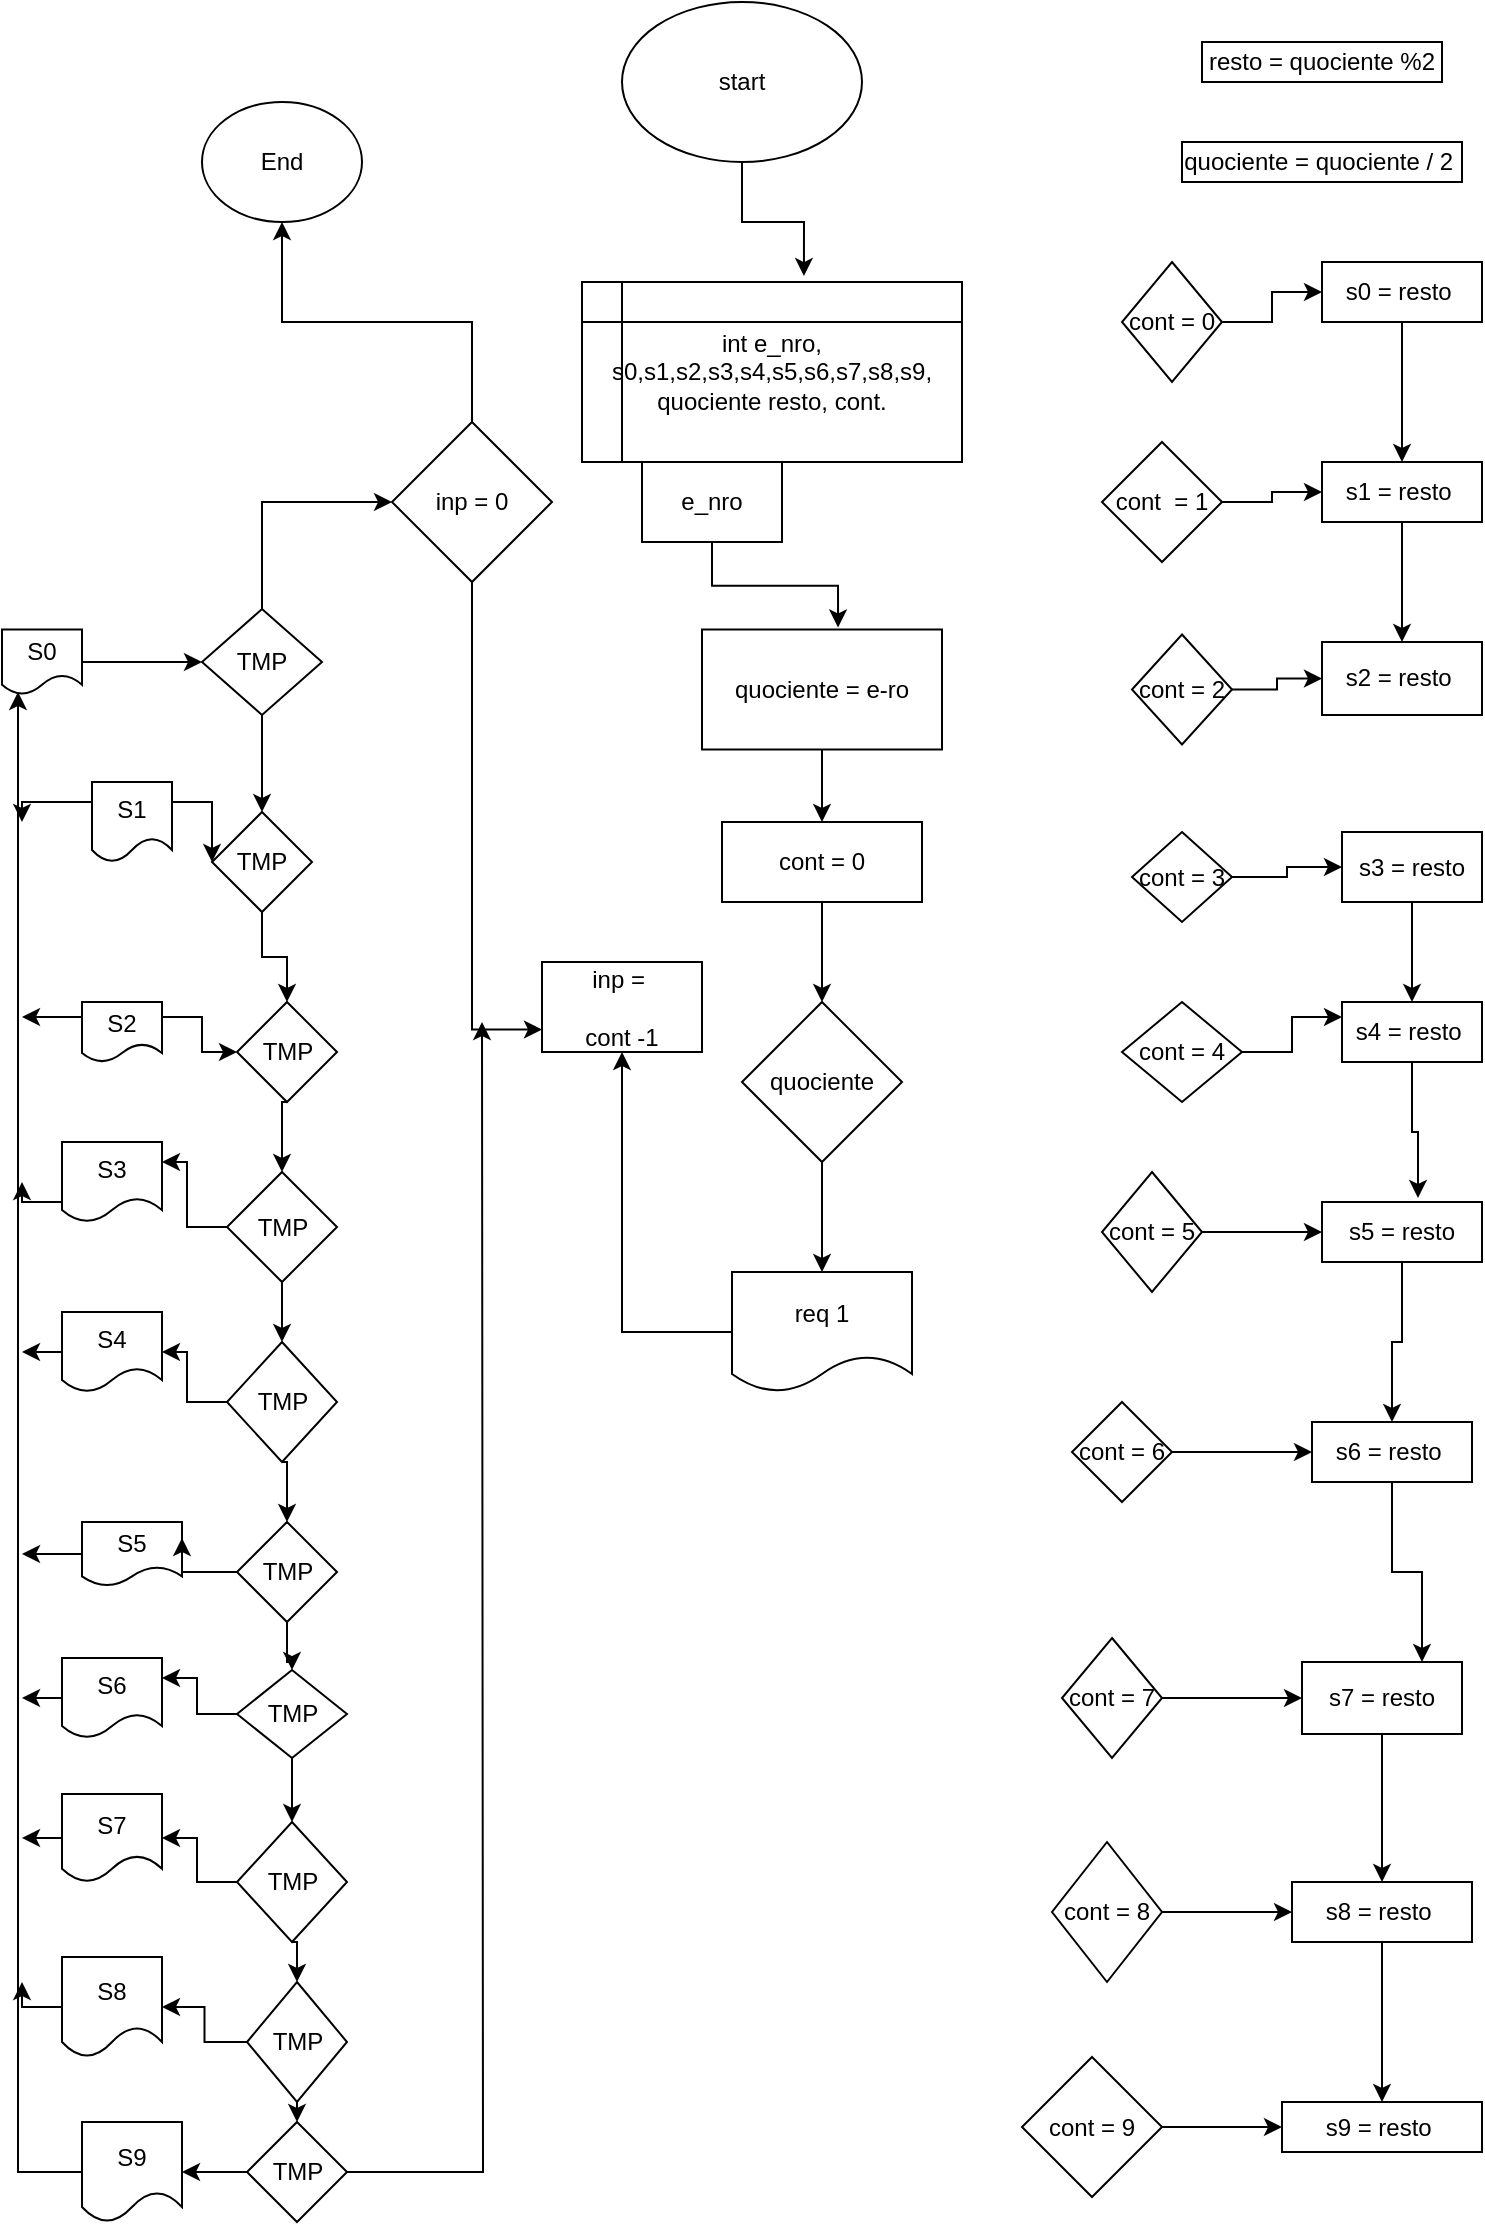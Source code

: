 <mxfile version="17.4.3" type="github">
  <diagram id="EoN_yHfB75YGwRavs9Iq" name="Page-1">
    <mxGraphModel dx="1422" dy="794" grid="1" gridSize="10" guides="1" tooltips="1" connect="1" arrows="1" fold="1" page="1" pageScale="1" pageWidth="827" pageHeight="1169" math="0" shadow="0">
      <root>
        <mxCell id="0" />
        <mxCell id="1" parent="0" />
        <mxCell id="67eRg82LhFTPB7yxBpyM-22" style="edgeStyle=orthogonalEdgeStyle;rounded=0;orthogonalLoop=1;jettySize=auto;html=1;exitX=0.5;exitY=1;exitDx=0;exitDy=0;entryX=0.584;entryY=-0.033;entryDx=0;entryDy=0;entryPerimeter=0;" edge="1" parent="1" source="67eRg82LhFTPB7yxBpyM-1" target="67eRg82LhFTPB7yxBpyM-2">
          <mxGeometry relative="1" as="geometry" />
        </mxCell>
        <mxCell id="67eRg82LhFTPB7yxBpyM-1" value="start" style="ellipse;whiteSpace=wrap;html=1;" vertex="1" parent="1">
          <mxGeometry x="320" y="20" width="120" height="80" as="geometry" />
        </mxCell>
        <mxCell id="67eRg82LhFTPB7yxBpyM-23" style="edgeStyle=orthogonalEdgeStyle;rounded=0;orthogonalLoop=1;jettySize=auto;html=1;exitX=0.5;exitY=1;exitDx=0;exitDy=0;entryX=0.5;entryY=0;entryDx=0;entryDy=0;" edge="1" parent="1" source="67eRg82LhFTPB7yxBpyM-2" target="67eRg82LhFTPB7yxBpyM-3">
          <mxGeometry relative="1" as="geometry" />
        </mxCell>
        <mxCell id="67eRg82LhFTPB7yxBpyM-2" value="int e_nro, s0,s1,s2,s3,s4,s5,s6,s7,s8,s9, quociente resto, cont." style="shape=internalStorage;whiteSpace=wrap;html=1;backgroundOutline=1;" vertex="1" parent="1">
          <mxGeometry x="300" y="160" width="190" height="90" as="geometry" />
        </mxCell>
        <mxCell id="67eRg82LhFTPB7yxBpyM-24" style="edgeStyle=orthogonalEdgeStyle;rounded=0;orthogonalLoop=1;jettySize=auto;html=1;exitX=0.5;exitY=1;exitDx=0;exitDy=0;entryX=0.567;entryY=-0.017;entryDx=0;entryDy=0;entryPerimeter=0;" edge="1" parent="1" source="67eRg82LhFTPB7yxBpyM-3" target="67eRg82LhFTPB7yxBpyM-5">
          <mxGeometry relative="1" as="geometry" />
        </mxCell>
        <mxCell id="67eRg82LhFTPB7yxBpyM-3" value="e_nro" style="rounded=0;whiteSpace=wrap;html=1;" vertex="1" parent="1">
          <mxGeometry x="330" y="250" width="70" height="40" as="geometry" />
        </mxCell>
        <mxCell id="67eRg82LhFTPB7yxBpyM-25" style="edgeStyle=orthogonalEdgeStyle;rounded=0;orthogonalLoop=1;jettySize=auto;html=1;exitX=0.5;exitY=1;exitDx=0;exitDy=0;" edge="1" parent="1" source="67eRg82LhFTPB7yxBpyM-5" target="67eRg82LhFTPB7yxBpyM-7">
          <mxGeometry relative="1" as="geometry" />
        </mxCell>
        <mxCell id="67eRg82LhFTPB7yxBpyM-5" value="quociente = e-ro" style="rounded=0;whiteSpace=wrap;html=1;" vertex="1" parent="1">
          <mxGeometry x="360" y="333.75" width="120" height="60" as="geometry" />
        </mxCell>
        <mxCell id="67eRg82LhFTPB7yxBpyM-26" style="edgeStyle=orthogonalEdgeStyle;rounded=0;orthogonalLoop=1;jettySize=auto;html=1;exitX=0.5;exitY=1;exitDx=0;exitDy=0;entryX=0.5;entryY=0;entryDx=0;entryDy=0;" edge="1" parent="1" source="67eRg82LhFTPB7yxBpyM-7" target="67eRg82LhFTPB7yxBpyM-8">
          <mxGeometry relative="1" as="geometry" />
        </mxCell>
        <mxCell id="67eRg82LhFTPB7yxBpyM-7" value="cont = 0" style="rounded=0;whiteSpace=wrap;html=1;" vertex="1" parent="1">
          <mxGeometry x="370" y="430" width="100" height="40" as="geometry" />
        </mxCell>
        <mxCell id="67eRg82LhFTPB7yxBpyM-27" style="edgeStyle=orthogonalEdgeStyle;rounded=0;orthogonalLoop=1;jettySize=auto;html=1;exitX=0.5;exitY=1;exitDx=0;exitDy=0;entryX=0.5;entryY=0;entryDx=0;entryDy=0;" edge="1" parent="1" source="67eRg82LhFTPB7yxBpyM-8" target="67eRg82LhFTPB7yxBpyM-9">
          <mxGeometry relative="1" as="geometry" />
        </mxCell>
        <mxCell id="67eRg82LhFTPB7yxBpyM-8" value="quociente" style="rhombus;whiteSpace=wrap;html=1;" vertex="1" parent="1">
          <mxGeometry x="380" y="520" width="80" height="80" as="geometry" />
        </mxCell>
        <mxCell id="67eRg82LhFTPB7yxBpyM-38" style="edgeStyle=orthogonalEdgeStyle;rounded=0;orthogonalLoop=1;jettySize=auto;html=1;exitX=0;exitY=0.5;exitDx=0;exitDy=0;entryX=0.5;entryY=1;entryDx=0;entryDy=0;" edge="1" parent="1" source="67eRg82LhFTPB7yxBpyM-9" target="67eRg82LhFTPB7yxBpyM-21">
          <mxGeometry relative="1" as="geometry">
            <Array as="points">
              <mxPoint x="320" y="685" />
              <mxPoint x="320" y="555" />
            </Array>
          </mxGeometry>
        </mxCell>
        <mxCell id="67eRg82LhFTPB7yxBpyM-9" value="req 1" style="shape=document;whiteSpace=wrap;html=1;boundedLbl=1;" vertex="1" parent="1">
          <mxGeometry x="375" y="655" width="90" height="60" as="geometry" />
        </mxCell>
        <mxCell id="67eRg82LhFTPB7yxBpyM-37" style="edgeStyle=orthogonalEdgeStyle;rounded=0;orthogonalLoop=1;jettySize=auto;html=1;exitX=0.5;exitY=0;exitDx=0;exitDy=0;entryX=0.5;entryY=1;entryDx=0;entryDy=0;" edge="1" parent="1" source="67eRg82LhFTPB7yxBpyM-12" target="67eRg82LhFTPB7yxBpyM-14">
          <mxGeometry relative="1" as="geometry" />
        </mxCell>
        <mxCell id="67eRg82LhFTPB7yxBpyM-135" style="edgeStyle=orthogonalEdgeStyle;rounded=0;orthogonalLoop=1;jettySize=auto;html=1;exitX=0.5;exitY=1;exitDx=0;exitDy=0;entryX=0;entryY=0.75;entryDx=0;entryDy=0;" edge="1" parent="1" source="67eRg82LhFTPB7yxBpyM-12" target="67eRg82LhFTPB7yxBpyM-21">
          <mxGeometry relative="1" as="geometry" />
        </mxCell>
        <mxCell id="67eRg82LhFTPB7yxBpyM-12" value="inp = 0" style="rhombus;whiteSpace=wrap;html=1;" vertex="1" parent="1">
          <mxGeometry x="205" y="230" width="80" height="80" as="geometry" />
        </mxCell>
        <mxCell id="67eRg82LhFTPB7yxBpyM-14" value="End" style="ellipse;whiteSpace=wrap;html=1;" vertex="1" parent="1">
          <mxGeometry x="110" y="70" width="80" height="60" as="geometry" />
        </mxCell>
        <mxCell id="67eRg82LhFTPB7yxBpyM-35" style="edgeStyle=orthogonalEdgeStyle;rounded=0;orthogonalLoop=1;jettySize=auto;html=1;exitX=1;exitY=0.25;exitDx=0;exitDy=0;entryX=0;entryY=0.5;entryDx=0;entryDy=0;" edge="1" parent="1" source="67eRg82LhFTPB7yxBpyM-15" target="67eRg82LhFTPB7yxBpyM-19">
          <mxGeometry relative="1" as="geometry" />
        </mxCell>
        <mxCell id="67eRg82LhFTPB7yxBpyM-133" style="edgeStyle=orthogonalEdgeStyle;rounded=0;orthogonalLoop=1;jettySize=auto;html=1;exitX=0;exitY=0.25;exitDx=0;exitDy=0;" edge="1" parent="1" source="67eRg82LhFTPB7yxBpyM-15">
          <mxGeometry relative="1" as="geometry">
            <mxPoint x="20" y="430" as="targetPoint" />
          </mxGeometry>
        </mxCell>
        <mxCell id="67eRg82LhFTPB7yxBpyM-15" value="S1" style="shape=document;whiteSpace=wrap;html=1;boundedLbl=1;" vertex="1" parent="1">
          <mxGeometry x="55" y="410" width="40" height="40" as="geometry" />
        </mxCell>
        <mxCell id="67eRg82LhFTPB7yxBpyM-34" style="edgeStyle=orthogonalEdgeStyle;rounded=0;orthogonalLoop=1;jettySize=auto;html=1;exitX=1;exitY=0.25;exitDx=0;exitDy=0;entryX=0;entryY=0.5;entryDx=0;entryDy=0;" edge="1" parent="1" source="67eRg82LhFTPB7yxBpyM-16" target="67eRg82LhFTPB7yxBpyM-20">
          <mxGeometry relative="1" as="geometry" />
        </mxCell>
        <mxCell id="67eRg82LhFTPB7yxBpyM-132" style="edgeStyle=orthogonalEdgeStyle;rounded=0;orthogonalLoop=1;jettySize=auto;html=1;exitX=0;exitY=0.25;exitDx=0;exitDy=0;" edge="1" parent="1" source="67eRg82LhFTPB7yxBpyM-16">
          <mxGeometry relative="1" as="geometry">
            <mxPoint x="20" y="528" as="targetPoint" />
          </mxGeometry>
        </mxCell>
        <mxCell id="67eRg82LhFTPB7yxBpyM-16" value="S2" style="shape=document;whiteSpace=wrap;html=1;boundedLbl=1;" vertex="1" parent="1">
          <mxGeometry x="50" y="520" width="40" height="30" as="geometry" />
        </mxCell>
        <mxCell id="67eRg82LhFTPB7yxBpyM-36" style="edgeStyle=orthogonalEdgeStyle;rounded=0;orthogonalLoop=1;jettySize=auto;html=1;exitX=1;exitY=0.5;exitDx=0;exitDy=0;" edge="1" parent="1" source="67eRg82LhFTPB7yxBpyM-17" target="67eRg82LhFTPB7yxBpyM-18">
          <mxGeometry relative="1" as="geometry" />
        </mxCell>
        <mxCell id="67eRg82LhFTPB7yxBpyM-17" value="S0" style="shape=document;whiteSpace=wrap;html=1;boundedLbl=1;" vertex="1" parent="1">
          <mxGeometry x="10" y="333.75" width="40" height="32.5" as="geometry" />
        </mxCell>
        <mxCell id="67eRg82LhFTPB7yxBpyM-31" style="edgeStyle=orthogonalEdgeStyle;rounded=0;orthogonalLoop=1;jettySize=auto;html=1;exitX=0.5;exitY=0;exitDx=0;exitDy=0;entryX=0;entryY=0.5;entryDx=0;entryDy=0;" edge="1" parent="1" source="67eRg82LhFTPB7yxBpyM-18" target="67eRg82LhFTPB7yxBpyM-12">
          <mxGeometry relative="1" as="geometry" />
        </mxCell>
        <mxCell id="67eRg82LhFTPB7yxBpyM-32" style="edgeStyle=orthogonalEdgeStyle;rounded=0;orthogonalLoop=1;jettySize=auto;html=1;exitX=0.5;exitY=1;exitDx=0;exitDy=0;entryX=0.5;entryY=0;entryDx=0;entryDy=0;" edge="1" parent="1" source="67eRg82LhFTPB7yxBpyM-18" target="67eRg82LhFTPB7yxBpyM-19">
          <mxGeometry relative="1" as="geometry" />
        </mxCell>
        <mxCell id="67eRg82LhFTPB7yxBpyM-18" value="TMP" style="rhombus;whiteSpace=wrap;html=1;" vertex="1" parent="1">
          <mxGeometry x="110" y="323.5" width="60" height="53" as="geometry" />
        </mxCell>
        <mxCell id="67eRg82LhFTPB7yxBpyM-33" style="edgeStyle=orthogonalEdgeStyle;rounded=0;orthogonalLoop=1;jettySize=auto;html=1;exitX=0.5;exitY=1;exitDx=0;exitDy=0;entryX=0.5;entryY=0;entryDx=0;entryDy=0;" edge="1" parent="1" source="67eRg82LhFTPB7yxBpyM-19" target="67eRg82LhFTPB7yxBpyM-20">
          <mxGeometry relative="1" as="geometry">
            <mxPoint x="150" y="510" as="targetPoint" />
          </mxGeometry>
        </mxCell>
        <mxCell id="67eRg82LhFTPB7yxBpyM-19" value="TMP" style="rhombus;whiteSpace=wrap;html=1;" vertex="1" parent="1">
          <mxGeometry x="115" y="425" width="50" height="50" as="geometry" />
        </mxCell>
        <mxCell id="67eRg82LhFTPB7yxBpyM-107" style="edgeStyle=orthogonalEdgeStyle;rounded=0;orthogonalLoop=1;jettySize=auto;html=1;exitX=0.5;exitY=1;exitDx=0;exitDy=0;entryX=0.5;entryY=0;entryDx=0;entryDy=0;" edge="1" parent="1" source="67eRg82LhFTPB7yxBpyM-20" target="67eRg82LhFTPB7yxBpyM-100">
          <mxGeometry relative="1" as="geometry" />
        </mxCell>
        <mxCell id="67eRg82LhFTPB7yxBpyM-20" value="TMP" style="rhombus;whiteSpace=wrap;html=1;" vertex="1" parent="1">
          <mxGeometry x="127.5" y="520" width="50" height="50" as="geometry" />
        </mxCell>
        <mxCell id="67eRg82LhFTPB7yxBpyM-21" value="inp =&amp;nbsp;&lt;br&gt;&lt;br&gt;cont -1" style="rounded=0;whiteSpace=wrap;html=1;" vertex="1" parent="1">
          <mxGeometry x="280" y="500" width="80" height="45" as="geometry" />
        </mxCell>
        <mxCell id="67eRg82LhFTPB7yxBpyM-39" value="resto = quociente %2" style="rounded=0;whiteSpace=wrap;html=1;" vertex="1" parent="1">
          <mxGeometry x="610" y="40" width="120" height="20" as="geometry" />
        </mxCell>
        <mxCell id="67eRg82LhFTPB7yxBpyM-40" value="quociente = quociente / 2&amp;nbsp;" style="rounded=0;whiteSpace=wrap;html=1;" vertex="1" parent="1">
          <mxGeometry x="600" y="90" width="140" height="20" as="geometry" />
        </mxCell>
        <mxCell id="67eRg82LhFTPB7yxBpyM-65" style="edgeStyle=orthogonalEdgeStyle;rounded=0;orthogonalLoop=1;jettySize=auto;html=1;exitX=0.5;exitY=1;exitDx=0;exitDy=0;" edge="1" parent="1" source="67eRg82LhFTPB7yxBpyM-41" target="67eRg82LhFTPB7yxBpyM-42">
          <mxGeometry relative="1" as="geometry" />
        </mxCell>
        <mxCell id="67eRg82LhFTPB7yxBpyM-41" value="s0 = resto&amp;nbsp;" style="rounded=0;whiteSpace=wrap;html=1;" vertex="1" parent="1">
          <mxGeometry x="670" y="150" width="80" height="30" as="geometry" />
        </mxCell>
        <mxCell id="67eRg82LhFTPB7yxBpyM-57" style="edgeStyle=orthogonalEdgeStyle;rounded=0;orthogonalLoop=1;jettySize=auto;html=1;exitX=0.5;exitY=1;exitDx=0;exitDy=0;entryX=0.5;entryY=0;entryDx=0;entryDy=0;" edge="1" parent="1" source="67eRg82LhFTPB7yxBpyM-42" target="67eRg82LhFTPB7yxBpyM-43">
          <mxGeometry relative="1" as="geometry" />
        </mxCell>
        <mxCell id="67eRg82LhFTPB7yxBpyM-42" value="s1 = resto&amp;nbsp;" style="rounded=0;whiteSpace=wrap;html=1;" vertex="1" parent="1">
          <mxGeometry x="670" y="250" width="80" height="30" as="geometry" />
        </mxCell>
        <mxCell id="67eRg82LhFTPB7yxBpyM-43" value="s2 = resto&amp;nbsp;" style="rounded=0;whiteSpace=wrap;html=1;" vertex="1" parent="1">
          <mxGeometry x="670" y="340" width="80" height="36.5" as="geometry" />
        </mxCell>
        <mxCell id="67eRg82LhFTPB7yxBpyM-80" style="edgeStyle=orthogonalEdgeStyle;rounded=0;orthogonalLoop=1;jettySize=auto;html=1;exitX=0.5;exitY=1;exitDx=0;exitDy=0;entryX=0.5;entryY=0;entryDx=0;entryDy=0;" edge="1" parent="1" source="67eRg82LhFTPB7yxBpyM-46" target="67eRg82LhFTPB7yxBpyM-47">
          <mxGeometry relative="1" as="geometry" />
        </mxCell>
        <mxCell id="67eRg82LhFTPB7yxBpyM-46" value="s3 = resto" style="rounded=0;whiteSpace=wrap;html=1;" vertex="1" parent="1">
          <mxGeometry x="680" y="435" width="70" height="35" as="geometry" />
        </mxCell>
        <mxCell id="67eRg82LhFTPB7yxBpyM-59" style="edgeStyle=orthogonalEdgeStyle;rounded=0;orthogonalLoop=1;jettySize=auto;html=1;exitX=0.5;exitY=1;exitDx=0;exitDy=0;entryX=0.6;entryY=-0.067;entryDx=0;entryDy=0;entryPerimeter=0;" edge="1" parent="1" source="67eRg82LhFTPB7yxBpyM-47" target="67eRg82LhFTPB7yxBpyM-48">
          <mxGeometry relative="1" as="geometry" />
        </mxCell>
        <mxCell id="67eRg82LhFTPB7yxBpyM-47" value="s4 = resto&amp;nbsp;" style="rounded=0;whiteSpace=wrap;html=1;" vertex="1" parent="1">
          <mxGeometry x="680" y="520" width="70" height="30" as="geometry" />
        </mxCell>
        <mxCell id="67eRg82LhFTPB7yxBpyM-61" style="edgeStyle=orthogonalEdgeStyle;rounded=0;orthogonalLoop=1;jettySize=auto;html=1;exitX=0.5;exitY=1;exitDx=0;exitDy=0;" edge="1" parent="1" source="67eRg82LhFTPB7yxBpyM-48" target="67eRg82LhFTPB7yxBpyM-49">
          <mxGeometry relative="1" as="geometry" />
        </mxCell>
        <mxCell id="67eRg82LhFTPB7yxBpyM-48" value="s5 = resto" style="rounded=0;whiteSpace=wrap;html=1;" vertex="1" parent="1">
          <mxGeometry x="670" y="620" width="80" height="30" as="geometry" />
        </mxCell>
        <mxCell id="67eRg82LhFTPB7yxBpyM-62" style="edgeStyle=orthogonalEdgeStyle;rounded=0;orthogonalLoop=1;jettySize=auto;html=1;exitX=0.5;exitY=1;exitDx=0;exitDy=0;entryX=0.75;entryY=0;entryDx=0;entryDy=0;" edge="1" parent="1" source="67eRg82LhFTPB7yxBpyM-49" target="67eRg82LhFTPB7yxBpyM-51">
          <mxGeometry relative="1" as="geometry" />
        </mxCell>
        <mxCell id="67eRg82LhFTPB7yxBpyM-49" value="s6 = resto&amp;nbsp;" style="rounded=0;whiteSpace=wrap;html=1;" vertex="1" parent="1">
          <mxGeometry x="665" y="730" width="80" height="30" as="geometry" />
        </mxCell>
        <mxCell id="67eRg82LhFTPB7yxBpyM-63" style="edgeStyle=orthogonalEdgeStyle;rounded=0;orthogonalLoop=1;jettySize=auto;html=1;exitX=0.5;exitY=1;exitDx=0;exitDy=0;entryX=0.5;entryY=0;entryDx=0;entryDy=0;" edge="1" parent="1" source="67eRg82LhFTPB7yxBpyM-51" target="67eRg82LhFTPB7yxBpyM-52">
          <mxGeometry relative="1" as="geometry" />
        </mxCell>
        <mxCell id="67eRg82LhFTPB7yxBpyM-51" value="s7 = resto" style="rounded=0;whiteSpace=wrap;html=1;" vertex="1" parent="1">
          <mxGeometry x="660" y="850" width="80" height="36" as="geometry" />
        </mxCell>
        <mxCell id="67eRg82LhFTPB7yxBpyM-64" style="edgeStyle=orthogonalEdgeStyle;rounded=0;orthogonalLoop=1;jettySize=auto;html=1;exitX=0.5;exitY=1;exitDx=0;exitDy=0;entryX=0.5;entryY=0;entryDx=0;entryDy=0;" edge="1" parent="1" source="67eRg82LhFTPB7yxBpyM-52" target="67eRg82LhFTPB7yxBpyM-53">
          <mxGeometry relative="1" as="geometry" />
        </mxCell>
        <mxCell id="67eRg82LhFTPB7yxBpyM-52" value="s8 = resto&amp;nbsp;" style="rounded=0;whiteSpace=wrap;html=1;" vertex="1" parent="1">
          <mxGeometry x="655" y="960" width="90" height="30" as="geometry" />
        </mxCell>
        <mxCell id="67eRg82LhFTPB7yxBpyM-53" value="s9 = resto&amp;nbsp;" style="rounded=0;whiteSpace=wrap;html=1;" vertex="1" parent="1">
          <mxGeometry x="650" y="1070" width="100" height="25" as="geometry" />
        </mxCell>
        <mxCell id="67eRg82LhFTPB7yxBpyM-81" style="edgeStyle=orthogonalEdgeStyle;rounded=0;orthogonalLoop=1;jettySize=auto;html=1;exitX=1;exitY=0.5;exitDx=0;exitDy=0;entryX=0;entryY=0.5;entryDx=0;entryDy=0;" edge="1" parent="1" source="67eRg82LhFTPB7yxBpyM-67" target="67eRg82LhFTPB7yxBpyM-41">
          <mxGeometry relative="1" as="geometry" />
        </mxCell>
        <mxCell id="67eRg82LhFTPB7yxBpyM-67" value="cont = 0" style="rhombus;whiteSpace=wrap;html=1;" vertex="1" parent="1">
          <mxGeometry x="570" y="150" width="50" height="60" as="geometry" />
        </mxCell>
        <mxCell id="67eRg82LhFTPB7yxBpyM-82" style="edgeStyle=orthogonalEdgeStyle;rounded=0;orthogonalLoop=1;jettySize=auto;html=1;exitX=1;exitY=0.5;exitDx=0;exitDy=0;entryX=0;entryY=0.5;entryDx=0;entryDy=0;" edge="1" parent="1" source="67eRg82LhFTPB7yxBpyM-68" target="67eRg82LhFTPB7yxBpyM-42">
          <mxGeometry relative="1" as="geometry" />
        </mxCell>
        <mxCell id="67eRg82LhFTPB7yxBpyM-68" value="cont&amp;nbsp; = 1" style="rhombus;whiteSpace=wrap;html=1;" vertex="1" parent="1">
          <mxGeometry x="560" y="240" width="60" height="60" as="geometry" />
        </mxCell>
        <mxCell id="67eRg82LhFTPB7yxBpyM-83" style="edgeStyle=orthogonalEdgeStyle;rounded=0;orthogonalLoop=1;jettySize=auto;html=1;exitX=1;exitY=0.5;exitDx=0;exitDy=0;entryX=0;entryY=0.5;entryDx=0;entryDy=0;" edge="1" parent="1" source="67eRg82LhFTPB7yxBpyM-69" target="67eRg82LhFTPB7yxBpyM-43">
          <mxGeometry relative="1" as="geometry" />
        </mxCell>
        <mxCell id="67eRg82LhFTPB7yxBpyM-69" value="cont = 2" style="rhombus;whiteSpace=wrap;html=1;" vertex="1" parent="1">
          <mxGeometry x="575" y="336.25" width="50" height="55" as="geometry" />
        </mxCell>
        <mxCell id="67eRg82LhFTPB7yxBpyM-84" style="edgeStyle=orthogonalEdgeStyle;rounded=0;orthogonalLoop=1;jettySize=auto;html=1;exitX=1;exitY=0.5;exitDx=0;exitDy=0;entryX=0;entryY=0.5;entryDx=0;entryDy=0;" edge="1" parent="1" source="67eRg82LhFTPB7yxBpyM-70" target="67eRg82LhFTPB7yxBpyM-46">
          <mxGeometry relative="1" as="geometry" />
        </mxCell>
        <mxCell id="67eRg82LhFTPB7yxBpyM-70" value="cont = 3" style="rhombus;whiteSpace=wrap;html=1;" vertex="1" parent="1">
          <mxGeometry x="575" y="435" width="50" height="45" as="geometry" />
        </mxCell>
        <mxCell id="67eRg82LhFTPB7yxBpyM-85" style="edgeStyle=orthogonalEdgeStyle;rounded=0;orthogonalLoop=1;jettySize=auto;html=1;exitX=1;exitY=0.5;exitDx=0;exitDy=0;entryX=0;entryY=0.25;entryDx=0;entryDy=0;" edge="1" parent="1" source="67eRg82LhFTPB7yxBpyM-71" target="67eRg82LhFTPB7yxBpyM-47">
          <mxGeometry relative="1" as="geometry" />
        </mxCell>
        <mxCell id="67eRg82LhFTPB7yxBpyM-71" value="cont = 4" style="rhombus;whiteSpace=wrap;html=1;" vertex="1" parent="1">
          <mxGeometry x="570" y="520" width="60" height="50" as="geometry" />
        </mxCell>
        <mxCell id="67eRg82LhFTPB7yxBpyM-86" style="edgeStyle=orthogonalEdgeStyle;rounded=0;orthogonalLoop=1;jettySize=auto;html=1;exitX=1;exitY=0.5;exitDx=0;exitDy=0;entryX=0;entryY=0.5;entryDx=0;entryDy=0;" edge="1" parent="1" source="67eRg82LhFTPB7yxBpyM-72" target="67eRg82LhFTPB7yxBpyM-48">
          <mxGeometry relative="1" as="geometry" />
        </mxCell>
        <mxCell id="67eRg82LhFTPB7yxBpyM-72" value="cont = 5" style="rhombus;whiteSpace=wrap;html=1;" vertex="1" parent="1">
          <mxGeometry x="560" y="605" width="50" height="60" as="geometry" />
        </mxCell>
        <mxCell id="67eRg82LhFTPB7yxBpyM-87" style="edgeStyle=orthogonalEdgeStyle;rounded=0;orthogonalLoop=1;jettySize=auto;html=1;exitX=1;exitY=0.5;exitDx=0;exitDy=0;entryX=0;entryY=0.5;entryDx=0;entryDy=0;" edge="1" parent="1" source="67eRg82LhFTPB7yxBpyM-73" target="67eRg82LhFTPB7yxBpyM-49">
          <mxGeometry relative="1" as="geometry" />
        </mxCell>
        <mxCell id="67eRg82LhFTPB7yxBpyM-73" value="cont = 6" style="rhombus;whiteSpace=wrap;html=1;" vertex="1" parent="1">
          <mxGeometry x="545" y="720" width="50" height="50" as="geometry" />
        </mxCell>
        <mxCell id="67eRg82LhFTPB7yxBpyM-88" style="edgeStyle=orthogonalEdgeStyle;rounded=0;orthogonalLoop=1;jettySize=auto;html=1;exitX=1;exitY=0.5;exitDx=0;exitDy=0;entryX=0;entryY=0.5;entryDx=0;entryDy=0;" edge="1" parent="1" source="67eRg82LhFTPB7yxBpyM-74" target="67eRg82LhFTPB7yxBpyM-51">
          <mxGeometry relative="1" as="geometry" />
        </mxCell>
        <mxCell id="67eRg82LhFTPB7yxBpyM-74" value="cont = 7" style="rhombus;whiteSpace=wrap;html=1;" vertex="1" parent="1">
          <mxGeometry x="540" y="838" width="50" height="60" as="geometry" />
        </mxCell>
        <mxCell id="67eRg82LhFTPB7yxBpyM-89" style="edgeStyle=orthogonalEdgeStyle;rounded=0;orthogonalLoop=1;jettySize=auto;html=1;exitX=1;exitY=0.5;exitDx=0;exitDy=0;entryX=0;entryY=0.5;entryDx=0;entryDy=0;" edge="1" parent="1" source="67eRg82LhFTPB7yxBpyM-75" target="67eRg82LhFTPB7yxBpyM-52">
          <mxGeometry relative="1" as="geometry" />
        </mxCell>
        <mxCell id="67eRg82LhFTPB7yxBpyM-75" value="cont = 8" style="rhombus;whiteSpace=wrap;html=1;" vertex="1" parent="1">
          <mxGeometry x="535" y="940" width="55" height="70" as="geometry" />
        </mxCell>
        <mxCell id="67eRg82LhFTPB7yxBpyM-90" style="edgeStyle=orthogonalEdgeStyle;rounded=0;orthogonalLoop=1;jettySize=auto;html=1;exitX=1;exitY=0.5;exitDx=0;exitDy=0;entryX=0;entryY=0.5;entryDx=0;entryDy=0;" edge="1" parent="1" source="67eRg82LhFTPB7yxBpyM-76" target="67eRg82LhFTPB7yxBpyM-53">
          <mxGeometry relative="1" as="geometry" />
        </mxCell>
        <mxCell id="67eRg82LhFTPB7yxBpyM-76" value="cont = 9" style="rhombus;whiteSpace=wrap;html=1;" vertex="1" parent="1">
          <mxGeometry x="520" y="1047.5" width="70" height="70" as="geometry" />
        </mxCell>
        <mxCell id="67eRg82LhFTPB7yxBpyM-131" style="edgeStyle=orthogonalEdgeStyle;rounded=0;orthogonalLoop=1;jettySize=auto;html=1;exitX=0;exitY=0.75;exitDx=0;exitDy=0;" edge="1" parent="1" source="67eRg82LhFTPB7yxBpyM-91">
          <mxGeometry relative="1" as="geometry">
            <mxPoint x="20" y="610" as="targetPoint" />
          </mxGeometry>
        </mxCell>
        <mxCell id="67eRg82LhFTPB7yxBpyM-91" value="S3" style="shape=document;whiteSpace=wrap;html=1;boundedLbl=1;" vertex="1" parent="1">
          <mxGeometry x="40" y="590" width="50" height="40" as="geometry" />
        </mxCell>
        <mxCell id="67eRg82LhFTPB7yxBpyM-130" style="edgeStyle=orthogonalEdgeStyle;rounded=0;orthogonalLoop=1;jettySize=auto;html=1;exitX=0;exitY=0.5;exitDx=0;exitDy=0;" edge="1" parent="1" source="67eRg82LhFTPB7yxBpyM-92">
          <mxGeometry relative="1" as="geometry">
            <mxPoint x="20" y="695" as="targetPoint" />
          </mxGeometry>
        </mxCell>
        <mxCell id="67eRg82LhFTPB7yxBpyM-92" value="S4" style="shape=document;whiteSpace=wrap;html=1;boundedLbl=1;" vertex="1" parent="1">
          <mxGeometry x="40" y="675" width="50" height="40" as="geometry" />
        </mxCell>
        <mxCell id="67eRg82LhFTPB7yxBpyM-128" style="edgeStyle=orthogonalEdgeStyle;rounded=0;orthogonalLoop=1;jettySize=auto;html=1;exitX=0;exitY=0.5;exitDx=0;exitDy=0;" edge="1" parent="1" source="67eRg82LhFTPB7yxBpyM-93">
          <mxGeometry relative="1" as="geometry">
            <mxPoint x="20" y="796" as="targetPoint" />
          </mxGeometry>
        </mxCell>
        <mxCell id="67eRg82LhFTPB7yxBpyM-93" value="S5" style="shape=document;whiteSpace=wrap;html=1;boundedLbl=1;" vertex="1" parent="1">
          <mxGeometry x="50" y="780" width="50" height="32" as="geometry" />
        </mxCell>
        <mxCell id="67eRg82LhFTPB7yxBpyM-127" style="edgeStyle=orthogonalEdgeStyle;rounded=0;orthogonalLoop=1;jettySize=auto;html=1;exitX=0;exitY=0.5;exitDx=0;exitDy=0;" edge="1" parent="1" source="67eRg82LhFTPB7yxBpyM-94">
          <mxGeometry relative="1" as="geometry">
            <mxPoint x="20" y="868" as="targetPoint" />
          </mxGeometry>
        </mxCell>
        <mxCell id="67eRg82LhFTPB7yxBpyM-94" value="S6" style="shape=document;whiteSpace=wrap;html=1;boundedLbl=1;" vertex="1" parent="1">
          <mxGeometry x="40" y="848" width="50" height="40" as="geometry" />
        </mxCell>
        <mxCell id="67eRg82LhFTPB7yxBpyM-125" style="edgeStyle=orthogonalEdgeStyle;rounded=0;orthogonalLoop=1;jettySize=auto;html=1;exitX=0;exitY=0.5;exitDx=0;exitDy=0;" edge="1" parent="1" source="67eRg82LhFTPB7yxBpyM-96">
          <mxGeometry relative="1" as="geometry">
            <mxPoint x="20" y="1010" as="targetPoint" />
          </mxGeometry>
        </mxCell>
        <mxCell id="67eRg82LhFTPB7yxBpyM-96" value="S8" style="shape=document;whiteSpace=wrap;html=1;boundedLbl=1;" vertex="1" parent="1">
          <mxGeometry x="40" y="997.5" width="50" height="50" as="geometry" />
        </mxCell>
        <mxCell id="67eRg82LhFTPB7yxBpyM-124" style="edgeStyle=orthogonalEdgeStyle;rounded=0;orthogonalLoop=1;jettySize=auto;html=1;exitX=0;exitY=0.5;exitDx=0;exitDy=0;entryX=0.2;entryY=0.962;entryDx=0;entryDy=0;entryPerimeter=0;" edge="1" parent="1" source="67eRg82LhFTPB7yxBpyM-97" target="67eRg82LhFTPB7yxBpyM-17">
          <mxGeometry relative="1" as="geometry" />
        </mxCell>
        <mxCell id="67eRg82LhFTPB7yxBpyM-97" value="S9" style="shape=document;whiteSpace=wrap;html=1;boundedLbl=1;" vertex="1" parent="1">
          <mxGeometry x="50" y="1080" width="50" height="50" as="geometry" />
        </mxCell>
        <mxCell id="67eRg82LhFTPB7yxBpyM-126" style="edgeStyle=orthogonalEdgeStyle;rounded=0;orthogonalLoop=1;jettySize=auto;html=1;exitX=0;exitY=0.5;exitDx=0;exitDy=0;" edge="1" parent="1" source="67eRg82LhFTPB7yxBpyM-98">
          <mxGeometry relative="1" as="geometry">
            <mxPoint x="20" y="938" as="targetPoint" />
          </mxGeometry>
        </mxCell>
        <mxCell id="67eRg82LhFTPB7yxBpyM-98" value="S7" style="shape=document;whiteSpace=wrap;html=1;boundedLbl=1;" vertex="1" parent="1">
          <mxGeometry x="40" y="916" width="50" height="44" as="geometry" />
        </mxCell>
        <mxCell id="67eRg82LhFTPB7yxBpyM-108" style="edgeStyle=orthogonalEdgeStyle;rounded=0;orthogonalLoop=1;jettySize=auto;html=1;exitX=0.5;exitY=1;exitDx=0;exitDy=0;entryX=0.5;entryY=0;entryDx=0;entryDy=0;" edge="1" parent="1" source="67eRg82LhFTPB7yxBpyM-100" target="67eRg82LhFTPB7yxBpyM-101">
          <mxGeometry relative="1" as="geometry" />
        </mxCell>
        <mxCell id="67eRg82LhFTPB7yxBpyM-114" style="edgeStyle=orthogonalEdgeStyle;rounded=0;orthogonalLoop=1;jettySize=auto;html=1;exitX=0;exitY=0.5;exitDx=0;exitDy=0;entryX=1;entryY=0.25;entryDx=0;entryDy=0;" edge="1" parent="1" source="67eRg82LhFTPB7yxBpyM-100" target="67eRg82LhFTPB7yxBpyM-91">
          <mxGeometry relative="1" as="geometry" />
        </mxCell>
        <mxCell id="67eRg82LhFTPB7yxBpyM-100" value="TMP" style="rhombus;whiteSpace=wrap;html=1;" vertex="1" parent="1">
          <mxGeometry x="122.5" y="605" width="55" height="55" as="geometry" />
        </mxCell>
        <mxCell id="67eRg82LhFTPB7yxBpyM-109" style="edgeStyle=orthogonalEdgeStyle;rounded=0;orthogonalLoop=1;jettySize=auto;html=1;exitX=0.5;exitY=1;exitDx=0;exitDy=0;entryX=0.5;entryY=0;entryDx=0;entryDy=0;" edge="1" parent="1" source="67eRg82LhFTPB7yxBpyM-101" target="67eRg82LhFTPB7yxBpyM-102">
          <mxGeometry relative="1" as="geometry" />
        </mxCell>
        <mxCell id="67eRg82LhFTPB7yxBpyM-115" style="edgeStyle=orthogonalEdgeStyle;rounded=0;orthogonalLoop=1;jettySize=auto;html=1;exitX=0;exitY=0.5;exitDx=0;exitDy=0;entryX=1;entryY=0.5;entryDx=0;entryDy=0;" edge="1" parent="1" source="67eRg82LhFTPB7yxBpyM-101" target="67eRg82LhFTPB7yxBpyM-92">
          <mxGeometry relative="1" as="geometry" />
        </mxCell>
        <mxCell id="67eRg82LhFTPB7yxBpyM-101" value="TMP" style="rhombus;whiteSpace=wrap;html=1;" vertex="1" parent="1">
          <mxGeometry x="122.5" y="690" width="55" height="60" as="geometry" />
        </mxCell>
        <mxCell id="67eRg82LhFTPB7yxBpyM-110" style="edgeStyle=orthogonalEdgeStyle;rounded=0;orthogonalLoop=1;jettySize=auto;html=1;exitX=0.5;exitY=1;exitDx=0;exitDy=0;" edge="1" parent="1" source="67eRg82LhFTPB7yxBpyM-102" target="67eRg82LhFTPB7yxBpyM-103">
          <mxGeometry relative="1" as="geometry" />
        </mxCell>
        <mxCell id="67eRg82LhFTPB7yxBpyM-123" style="edgeStyle=orthogonalEdgeStyle;rounded=0;orthogonalLoop=1;jettySize=auto;html=1;exitX=0;exitY=0.5;exitDx=0;exitDy=0;entryX=1;entryY=0.25;entryDx=0;entryDy=0;" edge="1" parent="1" source="67eRg82LhFTPB7yxBpyM-102" target="67eRg82LhFTPB7yxBpyM-93">
          <mxGeometry relative="1" as="geometry" />
        </mxCell>
        <mxCell id="67eRg82LhFTPB7yxBpyM-102" value="TMP" style="rhombus;whiteSpace=wrap;html=1;" vertex="1" parent="1">
          <mxGeometry x="127.5" y="780" width="50" height="50" as="geometry" />
        </mxCell>
        <mxCell id="67eRg82LhFTPB7yxBpyM-111" style="edgeStyle=orthogonalEdgeStyle;rounded=0;orthogonalLoop=1;jettySize=auto;html=1;exitX=0.5;exitY=1;exitDx=0;exitDy=0;entryX=0.5;entryY=0;entryDx=0;entryDy=0;" edge="1" parent="1" source="67eRg82LhFTPB7yxBpyM-103" target="67eRg82LhFTPB7yxBpyM-104">
          <mxGeometry relative="1" as="geometry" />
        </mxCell>
        <mxCell id="67eRg82LhFTPB7yxBpyM-117" style="edgeStyle=orthogonalEdgeStyle;rounded=0;orthogonalLoop=1;jettySize=auto;html=1;exitX=0;exitY=0.5;exitDx=0;exitDy=0;entryX=1;entryY=0.25;entryDx=0;entryDy=0;" edge="1" parent="1" source="67eRg82LhFTPB7yxBpyM-103" target="67eRg82LhFTPB7yxBpyM-94">
          <mxGeometry relative="1" as="geometry" />
        </mxCell>
        <mxCell id="67eRg82LhFTPB7yxBpyM-103" value="TMP" style="rhombus;whiteSpace=wrap;html=1;" vertex="1" parent="1">
          <mxGeometry x="127.5" y="854" width="55" height="44" as="geometry" />
        </mxCell>
        <mxCell id="67eRg82LhFTPB7yxBpyM-112" style="edgeStyle=orthogonalEdgeStyle;rounded=0;orthogonalLoop=1;jettySize=auto;html=1;exitX=0.5;exitY=1;exitDx=0;exitDy=0;entryX=0.5;entryY=0;entryDx=0;entryDy=0;" edge="1" parent="1" source="67eRg82LhFTPB7yxBpyM-104" target="67eRg82LhFTPB7yxBpyM-105">
          <mxGeometry relative="1" as="geometry" />
        </mxCell>
        <mxCell id="67eRg82LhFTPB7yxBpyM-118" style="edgeStyle=orthogonalEdgeStyle;rounded=0;orthogonalLoop=1;jettySize=auto;html=1;exitX=0;exitY=0.5;exitDx=0;exitDy=0;entryX=1;entryY=0.5;entryDx=0;entryDy=0;" edge="1" parent="1" source="67eRg82LhFTPB7yxBpyM-104" target="67eRg82LhFTPB7yxBpyM-98">
          <mxGeometry relative="1" as="geometry" />
        </mxCell>
        <mxCell id="67eRg82LhFTPB7yxBpyM-104" value="TMP" style="rhombus;whiteSpace=wrap;html=1;" vertex="1" parent="1">
          <mxGeometry x="127.5" y="930" width="55" height="60" as="geometry" />
        </mxCell>
        <mxCell id="67eRg82LhFTPB7yxBpyM-113" style="edgeStyle=orthogonalEdgeStyle;rounded=0;orthogonalLoop=1;jettySize=auto;html=1;exitX=0.5;exitY=1;exitDx=0;exitDy=0;entryX=0.5;entryY=0;entryDx=0;entryDy=0;" edge="1" parent="1" source="67eRg82LhFTPB7yxBpyM-105" target="67eRg82LhFTPB7yxBpyM-106">
          <mxGeometry relative="1" as="geometry" />
        </mxCell>
        <mxCell id="67eRg82LhFTPB7yxBpyM-119" style="edgeStyle=orthogonalEdgeStyle;rounded=0;orthogonalLoop=1;jettySize=auto;html=1;exitX=0;exitY=0.5;exitDx=0;exitDy=0;entryX=1;entryY=0.5;entryDx=0;entryDy=0;" edge="1" parent="1" source="67eRg82LhFTPB7yxBpyM-105" target="67eRg82LhFTPB7yxBpyM-96">
          <mxGeometry relative="1" as="geometry" />
        </mxCell>
        <mxCell id="67eRg82LhFTPB7yxBpyM-105" value="TMP" style="rhombus;whiteSpace=wrap;html=1;" vertex="1" parent="1">
          <mxGeometry x="132.5" y="1010" width="50" height="60" as="geometry" />
        </mxCell>
        <mxCell id="67eRg82LhFTPB7yxBpyM-121" style="edgeStyle=orthogonalEdgeStyle;rounded=0;orthogonalLoop=1;jettySize=auto;html=1;exitX=0;exitY=0.5;exitDx=0;exitDy=0;" edge="1" parent="1" source="67eRg82LhFTPB7yxBpyM-106" target="67eRg82LhFTPB7yxBpyM-97">
          <mxGeometry relative="1" as="geometry" />
        </mxCell>
        <mxCell id="67eRg82LhFTPB7yxBpyM-136" style="edgeStyle=orthogonalEdgeStyle;rounded=0;orthogonalLoop=1;jettySize=auto;html=1;exitX=1;exitY=0.5;exitDx=0;exitDy=0;" edge="1" parent="1" source="67eRg82LhFTPB7yxBpyM-106">
          <mxGeometry relative="1" as="geometry">
            <mxPoint x="250" y="530" as="targetPoint" />
          </mxGeometry>
        </mxCell>
        <mxCell id="67eRg82LhFTPB7yxBpyM-106" value="TMP" style="rhombus;whiteSpace=wrap;html=1;" vertex="1" parent="1">
          <mxGeometry x="132.5" y="1080" width="50" height="50" as="geometry" />
        </mxCell>
      </root>
    </mxGraphModel>
  </diagram>
</mxfile>
